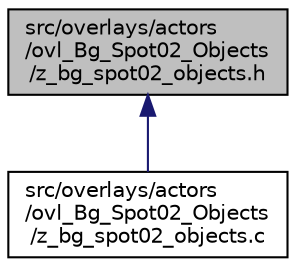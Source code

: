 digraph "src/overlays/actors/ovl_Bg_Spot02_Objects/z_bg_spot02_objects.h"
{
 // LATEX_PDF_SIZE
  edge [fontname="Helvetica",fontsize="10",labelfontname="Helvetica",labelfontsize="10"];
  node [fontname="Helvetica",fontsize="10",shape=record];
  Node1 [label="src/overlays/actors\l/ovl_Bg_Spot02_Objects\l/z_bg_spot02_objects.h",height=0.2,width=0.4,color="black", fillcolor="grey75", style="filled", fontcolor="black",tooltip=" "];
  Node1 -> Node2 [dir="back",color="midnightblue",fontsize="10",style="solid",fontname="Helvetica"];
  Node2 [label="src/overlays/actors\l/ovl_Bg_Spot02_Objects\l/z_bg_spot02_objects.c",height=0.2,width=0.4,color="black", fillcolor="white", style="filled",URL="$d9/dc9/z__bg__spot02__objects_8c.html",tooltip=" "];
}
